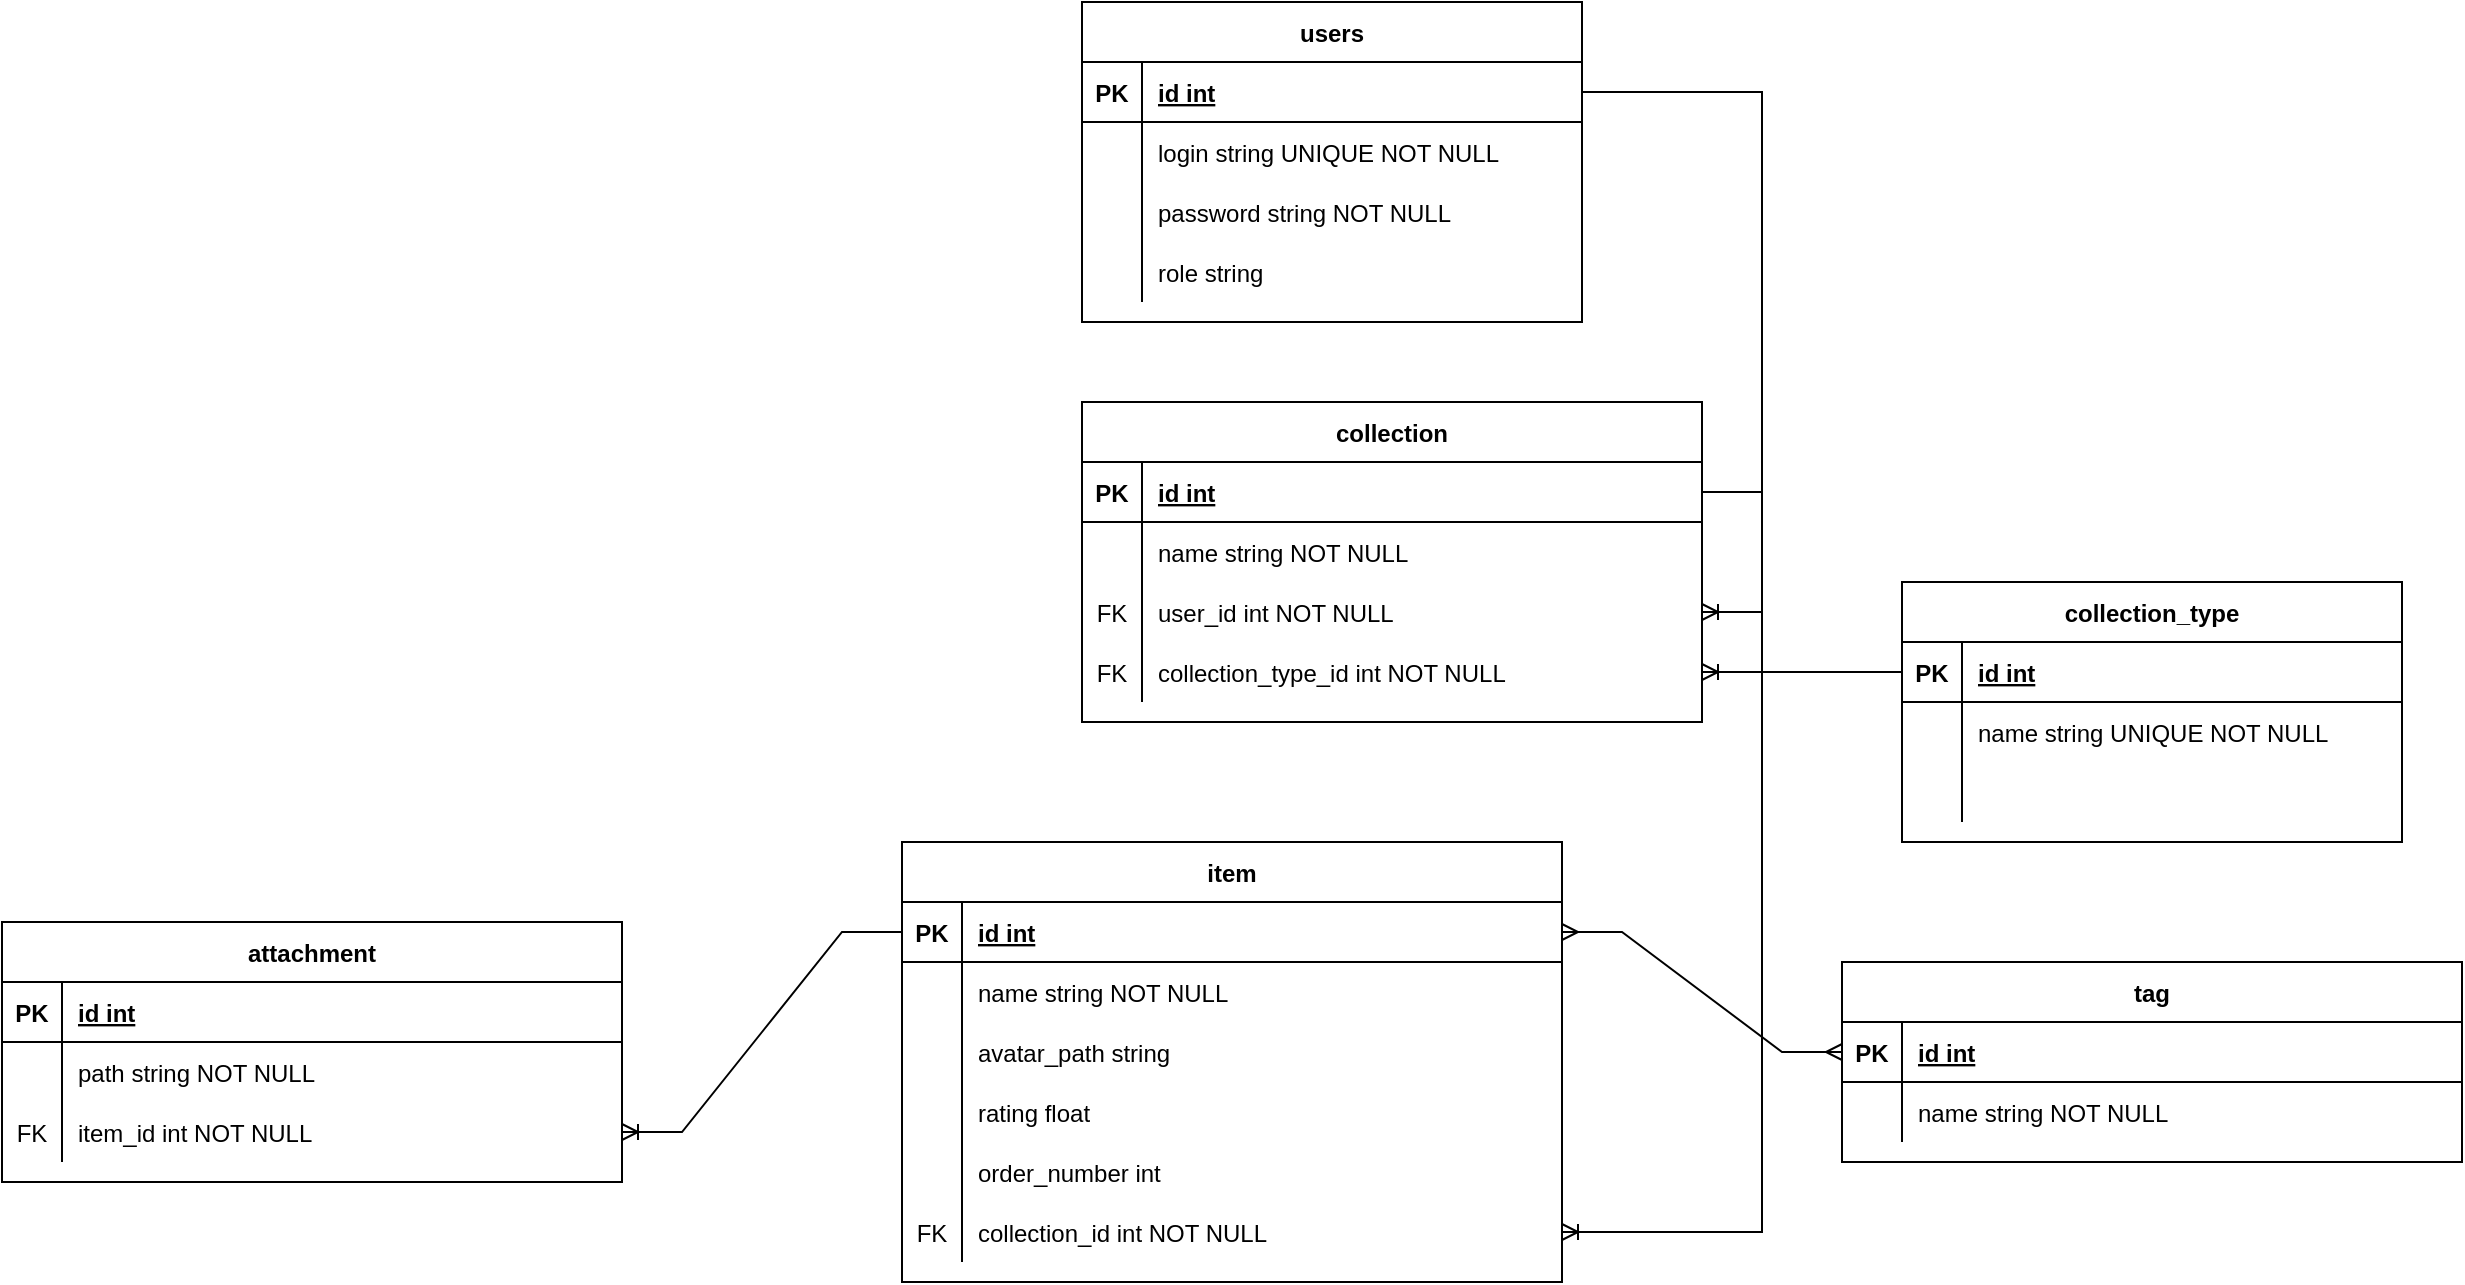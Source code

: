 <mxfile version="21.1.2" type="device">
  <diagram id="R2lEEEUBdFMjLlhIrx00" name="Page-1">
    <mxGraphModel dx="1886" dy="606" grid="1" gridSize="10" guides="1" tooltips="1" connect="1" arrows="1" fold="1" page="1" pageScale="1" pageWidth="850" pageHeight="1100" math="0" shadow="0" extFonts="Permanent Marker^https://fonts.googleapis.com/css?family=Permanent+Marker">
      <root>
        <mxCell id="0" />
        <mxCell id="1" parent="0" />
        <mxCell id="H_mdN8zblbXkC2umW1ZD-1" value="users" style="shape=table;startSize=30;container=1;collapsible=1;childLayout=tableLayout;fixedRows=1;rowLines=0;fontStyle=1;align=center;resizeLast=1;" parent="1" vertex="1">
          <mxGeometry x="130" y="40" width="250" height="160" as="geometry" />
        </mxCell>
        <mxCell id="H_mdN8zblbXkC2umW1ZD-2" value="" style="shape=partialRectangle;collapsible=0;dropTarget=0;pointerEvents=0;fillColor=none;points=[[0,0.5],[1,0.5]];portConstraint=eastwest;top=0;left=0;right=0;bottom=1;" parent="H_mdN8zblbXkC2umW1ZD-1" vertex="1">
          <mxGeometry y="30" width="250" height="30" as="geometry" />
        </mxCell>
        <mxCell id="H_mdN8zblbXkC2umW1ZD-3" value="PK" style="shape=partialRectangle;overflow=hidden;connectable=0;fillColor=none;top=0;left=0;bottom=0;right=0;fontStyle=1;" parent="H_mdN8zblbXkC2umW1ZD-2" vertex="1">
          <mxGeometry width="30" height="30" as="geometry">
            <mxRectangle width="30" height="30" as="alternateBounds" />
          </mxGeometry>
        </mxCell>
        <mxCell id="H_mdN8zblbXkC2umW1ZD-4" value="id int" style="shape=partialRectangle;overflow=hidden;connectable=0;fillColor=none;top=0;left=0;bottom=0;right=0;align=left;spacingLeft=6;fontStyle=5;" parent="H_mdN8zblbXkC2umW1ZD-2" vertex="1">
          <mxGeometry x="30" width="220" height="30" as="geometry">
            <mxRectangle width="220" height="30" as="alternateBounds" />
          </mxGeometry>
        </mxCell>
        <mxCell id="H_mdN8zblbXkC2umW1ZD-5" value="" style="shape=partialRectangle;collapsible=0;dropTarget=0;pointerEvents=0;fillColor=none;points=[[0,0.5],[1,0.5]];portConstraint=eastwest;top=0;left=0;right=0;bottom=0;" parent="H_mdN8zblbXkC2umW1ZD-1" vertex="1">
          <mxGeometry y="60" width="250" height="30" as="geometry" />
        </mxCell>
        <mxCell id="H_mdN8zblbXkC2umW1ZD-6" value="" style="shape=partialRectangle;overflow=hidden;connectable=0;fillColor=none;top=0;left=0;bottom=0;right=0;" parent="H_mdN8zblbXkC2umW1ZD-5" vertex="1">
          <mxGeometry width="30" height="30" as="geometry">
            <mxRectangle width="30" height="30" as="alternateBounds" />
          </mxGeometry>
        </mxCell>
        <mxCell id="H_mdN8zblbXkC2umW1ZD-7" value="login string UNIQUE NOT NULL" style="shape=partialRectangle;overflow=hidden;connectable=0;fillColor=none;top=0;left=0;bottom=0;right=0;align=left;spacingLeft=6;" parent="H_mdN8zblbXkC2umW1ZD-5" vertex="1">
          <mxGeometry x="30" width="220" height="30" as="geometry">
            <mxRectangle width="220" height="30" as="alternateBounds" />
          </mxGeometry>
        </mxCell>
        <mxCell id="H_mdN8zblbXkC2umW1ZD-8" value="" style="shape=partialRectangle;collapsible=0;dropTarget=0;pointerEvents=0;fillColor=none;points=[[0,0.5],[1,0.5]];portConstraint=eastwest;top=0;left=0;right=0;bottom=0;" parent="H_mdN8zblbXkC2umW1ZD-1" vertex="1">
          <mxGeometry y="90" width="250" height="30" as="geometry" />
        </mxCell>
        <mxCell id="H_mdN8zblbXkC2umW1ZD-9" value="" style="shape=partialRectangle;overflow=hidden;connectable=0;fillColor=none;top=0;left=0;bottom=0;right=0;" parent="H_mdN8zblbXkC2umW1ZD-8" vertex="1">
          <mxGeometry width="30" height="30" as="geometry">
            <mxRectangle width="30" height="30" as="alternateBounds" />
          </mxGeometry>
        </mxCell>
        <mxCell id="H_mdN8zblbXkC2umW1ZD-10" value="password string NOT NULL" style="shape=partialRectangle;overflow=hidden;connectable=0;fillColor=none;top=0;left=0;bottom=0;right=0;align=left;spacingLeft=6;" parent="H_mdN8zblbXkC2umW1ZD-8" vertex="1">
          <mxGeometry x="30" width="220" height="30" as="geometry">
            <mxRectangle width="220" height="30" as="alternateBounds" />
          </mxGeometry>
        </mxCell>
        <mxCell id="H_mdN8zblbXkC2umW1ZD-11" value="" style="shape=partialRectangle;collapsible=0;dropTarget=0;pointerEvents=0;fillColor=none;points=[[0,0.5],[1,0.5]];portConstraint=eastwest;top=0;left=0;right=0;bottom=0;" parent="H_mdN8zblbXkC2umW1ZD-1" vertex="1">
          <mxGeometry y="120" width="250" height="30" as="geometry" />
        </mxCell>
        <mxCell id="H_mdN8zblbXkC2umW1ZD-12" value="" style="shape=partialRectangle;overflow=hidden;connectable=0;fillColor=none;top=0;left=0;bottom=0;right=0;" parent="H_mdN8zblbXkC2umW1ZD-11" vertex="1">
          <mxGeometry width="30" height="30" as="geometry">
            <mxRectangle width="30" height="30" as="alternateBounds" />
          </mxGeometry>
        </mxCell>
        <mxCell id="H_mdN8zblbXkC2umW1ZD-13" value="role string" style="shape=partialRectangle;overflow=hidden;connectable=0;fillColor=none;top=0;left=0;bottom=0;right=0;align=left;spacingLeft=6;" parent="H_mdN8zblbXkC2umW1ZD-11" vertex="1">
          <mxGeometry x="30" width="220" height="30" as="geometry">
            <mxRectangle width="220" height="30" as="alternateBounds" />
          </mxGeometry>
        </mxCell>
        <mxCell id="H_mdN8zblbXkC2umW1ZD-14" value="collection_type" style="shape=table;startSize=30;container=1;collapsible=1;childLayout=tableLayout;fixedRows=1;rowLines=0;fontStyle=1;align=center;resizeLast=1;" parent="1" vertex="1">
          <mxGeometry x="540" y="330" width="250" height="130" as="geometry" />
        </mxCell>
        <mxCell id="H_mdN8zblbXkC2umW1ZD-15" value="" style="shape=partialRectangle;collapsible=0;dropTarget=0;pointerEvents=0;fillColor=none;points=[[0,0.5],[1,0.5]];portConstraint=eastwest;top=0;left=0;right=0;bottom=1;" parent="H_mdN8zblbXkC2umW1ZD-14" vertex="1">
          <mxGeometry y="30" width="250" height="30" as="geometry" />
        </mxCell>
        <mxCell id="H_mdN8zblbXkC2umW1ZD-16" value="PK" style="shape=partialRectangle;overflow=hidden;connectable=0;fillColor=none;top=0;left=0;bottom=0;right=0;fontStyle=1;" parent="H_mdN8zblbXkC2umW1ZD-15" vertex="1">
          <mxGeometry width="30" height="30" as="geometry">
            <mxRectangle width="30" height="30" as="alternateBounds" />
          </mxGeometry>
        </mxCell>
        <mxCell id="H_mdN8zblbXkC2umW1ZD-17" value="id int" style="shape=partialRectangle;overflow=hidden;connectable=0;fillColor=none;top=0;left=0;bottom=0;right=0;align=left;spacingLeft=6;fontStyle=5;" parent="H_mdN8zblbXkC2umW1ZD-15" vertex="1">
          <mxGeometry x="30" width="220" height="30" as="geometry">
            <mxRectangle width="220" height="30" as="alternateBounds" />
          </mxGeometry>
        </mxCell>
        <mxCell id="H_mdN8zblbXkC2umW1ZD-18" value="" style="shape=partialRectangle;collapsible=0;dropTarget=0;pointerEvents=0;fillColor=none;points=[[0,0.5],[1,0.5]];portConstraint=eastwest;top=0;left=0;right=0;bottom=0;" parent="H_mdN8zblbXkC2umW1ZD-14" vertex="1">
          <mxGeometry y="60" width="250" height="30" as="geometry" />
        </mxCell>
        <mxCell id="H_mdN8zblbXkC2umW1ZD-19" value="" style="shape=partialRectangle;overflow=hidden;connectable=0;fillColor=none;top=0;left=0;bottom=0;right=0;" parent="H_mdN8zblbXkC2umW1ZD-18" vertex="1">
          <mxGeometry width="30" height="30" as="geometry">
            <mxRectangle width="30" height="30" as="alternateBounds" />
          </mxGeometry>
        </mxCell>
        <mxCell id="H_mdN8zblbXkC2umW1ZD-20" value="name string UNIQUE NOT NULL" style="shape=partialRectangle;overflow=hidden;connectable=0;fillColor=none;top=0;left=0;bottom=0;right=0;align=left;spacingLeft=6;" parent="H_mdN8zblbXkC2umW1ZD-18" vertex="1">
          <mxGeometry x="30" width="220" height="30" as="geometry">
            <mxRectangle width="220" height="30" as="alternateBounds" />
          </mxGeometry>
        </mxCell>
        <mxCell id="H_mdN8zblbXkC2umW1ZD-21" value="" style="shape=partialRectangle;collapsible=0;dropTarget=0;pointerEvents=0;fillColor=none;points=[[0,0.5],[1,0.5]];portConstraint=eastwest;top=0;left=0;right=0;bottom=0;" parent="H_mdN8zblbXkC2umW1ZD-14" vertex="1">
          <mxGeometry y="90" width="250" height="30" as="geometry" />
        </mxCell>
        <mxCell id="H_mdN8zblbXkC2umW1ZD-22" value="" style="shape=partialRectangle;overflow=hidden;connectable=0;fillColor=none;top=0;left=0;bottom=0;right=0;" parent="H_mdN8zblbXkC2umW1ZD-21" vertex="1">
          <mxGeometry width="30" height="30" as="geometry">
            <mxRectangle width="30" height="30" as="alternateBounds" />
          </mxGeometry>
        </mxCell>
        <mxCell id="H_mdN8zblbXkC2umW1ZD-23" value="" style="shape=partialRectangle;overflow=hidden;connectable=0;fillColor=none;top=0;left=0;bottom=0;right=0;align=left;spacingLeft=6;" parent="H_mdN8zblbXkC2umW1ZD-21" vertex="1">
          <mxGeometry x="30" width="220" height="30" as="geometry">
            <mxRectangle width="220" height="30" as="alternateBounds" />
          </mxGeometry>
        </mxCell>
        <mxCell id="H_mdN8zblbXkC2umW1ZD-24" value="collection" style="shape=table;startSize=30;container=1;collapsible=1;childLayout=tableLayout;fixedRows=1;rowLines=0;fontStyle=1;align=center;resizeLast=1;" parent="1" vertex="1">
          <mxGeometry x="130" y="240" width="310" height="160" as="geometry" />
        </mxCell>
        <mxCell id="H_mdN8zblbXkC2umW1ZD-25" value="" style="shape=partialRectangle;collapsible=0;dropTarget=0;pointerEvents=0;fillColor=none;points=[[0,0.5],[1,0.5]];portConstraint=eastwest;top=0;left=0;right=0;bottom=1;" parent="H_mdN8zblbXkC2umW1ZD-24" vertex="1">
          <mxGeometry y="30" width="310" height="30" as="geometry" />
        </mxCell>
        <mxCell id="H_mdN8zblbXkC2umW1ZD-26" value="PK" style="shape=partialRectangle;overflow=hidden;connectable=0;fillColor=none;top=0;left=0;bottom=0;right=0;fontStyle=1;" parent="H_mdN8zblbXkC2umW1ZD-25" vertex="1">
          <mxGeometry width="30" height="30" as="geometry">
            <mxRectangle width="30" height="30" as="alternateBounds" />
          </mxGeometry>
        </mxCell>
        <mxCell id="H_mdN8zblbXkC2umW1ZD-27" value="id int" style="shape=partialRectangle;overflow=hidden;connectable=0;fillColor=none;top=0;left=0;bottom=0;right=0;align=left;spacingLeft=6;fontStyle=5;" parent="H_mdN8zblbXkC2umW1ZD-25" vertex="1">
          <mxGeometry x="30" width="280" height="30" as="geometry">
            <mxRectangle width="280" height="30" as="alternateBounds" />
          </mxGeometry>
        </mxCell>
        <mxCell id="H_mdN8zblbXkC2umW1ZD-28" value="" style="shape=partialRectangle;collapsible=0;dropTarget=0;pointerEvents=0;fillColor=none;points=[[0,0.5],[1,0.5]];portConstraint=eastwest;top=0;left=0;right=0;bottom=0;" parent="H_mdN8zblbXkC2umW1ZD-24" vertex="1">
          <mxGeometry y="60" width="310" height="30" as="geometry" />
        </mxCell>
        <mxCell id="H_mdN8zblbXkC2umW1ZD-29" value="" style="shape=partialRectangle;overflow=hidden;connectable=0;fillColor=none;top=0;left=0;bottom=0;right=0;" parent="H_mdN8zblbXkC2umW1ZD-28" vertex="1">
          <mxGeometry width="30" height="30" as="geometry">
            <mxRectangle width="30" height="30" as="alternateBounds" />
          </mxGeometry>
        </mxCell>
        <mxCell id="H_mdN8zblbXkC2umW1ZD-30" value="name string NOT NULL" style="shape=partialRectangle;overflow=hidden;connectable=0;fillColor=none;top=0;left=0;bottom=0;right=0;align=left;spacingLeft=6;" parent="H_mdN8zblbXkC2umW1ZD-28" vertex="1">
          <mxGeometry x="30" width="280" height="30" as="geometry">
            <mxRectangle width="280" height="30" as="alternateBounds" />
          </mxGeometry>
        </mxCell>
        <mxCell id="H_mdN8zblbXkC2umW1ZD-40" value="" style="shape=partialRectangle;collapsible=0;dropTarget=0;pointerEvents=0;fillColor=none;points=[[0,0.5],[1,0.5]];portConstraint=eastwest;top=0;left=0;right=0;bottom=0;" parent="H_mdN8zblbXkC2umW1ZD-24" vertex="1">
          <mxGeometry y="90" width="310" height="30" as="geometry" />
        </mxCell>
        <mxCell id="H_mdN8zblbXkC2umW1ZD-41" value="FK" style="shape=partialRectangle;overflow=hidden;connectable=0;fillColor=none;top=0;left=0;bottom=0;right=0;" parent="H_mdN8zblbXkC2umW1ZD-40" vertex="1">
          <mxGeometry width="30" height="30" as="geometry">
            <mxRectangle width="30" height="30" as="alternateBounds" />
          </mxGeometry>
        </mxCell>
        <mxCell id="H_mdN8zblbXkC2umW1ZD-42" value="user_id int NOT NULL" style="shape=partialRectangle;overflow=hidden;connectable=0;fillColor=none;top=0;left=0;bottom=0;right=0;align=left;spacingLeft=6;" parent="H_mdN8zblbXkC2umW1ZD-40" vertex="1">
          <mxGeometry x="30" width="280" height="30" as="geometry">
            <mxRectangle width="280" height="30" as="alternateBounds" />
          </mxGeometry>
        </mxCell>
        <mxCell id="H_mdN8zblbXkC2umW1ZD-43" value="" style="shape=partialRectangle;collapsible=0;dropTarget=0;pointerEvents=0;fillColor=none;points=[[0,0.5],[1,0.5]];portConstraint=eastwest;top=0;left=0;right=0;bottom=0;" parent="H_mdN8zblbXkC2umW1ZD-24" vertex="1">
          <mxGeometry y="120" width="310" height="30" as="geometry" />
        </mxCell>
        <mxCell id="H_mdN8zblbXkC2umW1ZD-44" value="FK" style="shape=partialRectangle;overflow=hidden;connectable=0;fillColor=none;top=0;left=0;bottom=0;right=0;" parent="H_mdN8zblbXkC2umW1ZD-43" vertex="1">
          <mxGeometry width="30" height="30" as="geometry">
            <mxRectangle width="30" height="30" as="alternateBounds" />
          </mxGeometry>
        </mxCell>
        <mxCell id="H_mdN8zblbXkC2umW1ZD-45" value="collection_type_id int NOT NULL" style="shape=partialRectangle;overflow=hidden;connectable=0;fillColor=none;top=0;left=0;bottom=0;right=0;align=left;spacingLeft=6;" parent="H_mdN8zblbXkC2umW1ZD-43" vertex="1">
          <mxGeometry x="30" width="280" height="30" as="geometry">
            <mxRectangle width="280" height="30" as="alternateBounds" />
          </mxGeometry>
        </mxCell>
        <mxCell id="H_mdN8zblbXkC2umW1ZD-47" value="" style="edgeStyle=entityRelationEdgeStyle;fontSize=12;html=1;endArrow=ERoneToMany;rounded=0;" parent="1" source="H_mdN8zblbXkC2umW1ZD-2" target="H_mdN8zblbXkC2umW1ZD-40" edge="1">
          <mxGeometry width="100" height="100" relative="1" as="geometry">
            <mxPoint x="290" y="770" as="sourcePoint" />
            <mxPoint x="390" y="670" as="targetPoint" />
          </mxGeometry>
        </mxCell>
        <mxCell id="H_mdN8zblbXkC2umW1ZD-48" value="" style="edgeStyle=entityRelationEdgeStyle;fontSize=12;html=1;endArrow=ERoneToMany;rounded=0;" parent="1" source="H_mdN8zblbXkC2umW1ZD-15" target="H_mdN8zblbXkC2umW1ZD-43" edge="1">
          <mxGeometry width="100" height="100" relative="1" as="geometry">
            <mxPoint x="230" y="575" as="sourcePoint" />
            <mxPoint x="280" y="965" as="targetPoint" />
          </mxGeometry>
        </mxCell>
        <mxCell id="H_mdN8zblbXkC2umW1ZD-50" value="item" style="shape=table;startSize=30;container=1;collapsible=1;childLayout=tableLayout;fixedRows=1;rowLines=0;fontStyle=1;align=center;resizeLast=1;" parent="1" vertex="1">
          <mxGeometry x="40" y="460" width="330" height="220" as="geometry" />
        </mxCell>
        <mxCell id="H_mdN8zblbXkC2umW1ZD-51" value="" style="shape=partialRectangle;collapsible=0;dropTarget=0;pointerEvents=0;fillColor=none;points=[[0,0.5],[1,0.5]];portConstraint=eastwest;top=0;left=0;right=0;bottom=1;" parent="H_mdN8zblbXkC2umW1ZD-50" vertex="1">
          <mxGeometry y="30" width="330" height="30" as="geometry" />
        </mxCell>
        <mxCell id="H_mdN8zblbXkC2umW1ZD-52" value="PK" style="shape=partialRectangle;overflow=hidden;connectable=0;fillColor=none;top=0;left=0;bottom=0;right=0;fontStyle=1;" parent="H_mdN8zblbXkC2umW1ZD-51" vertex="1">
          <mxGeometry width="30" height="30" as="geometry">
            <mxRectangle width="30" height="30" as="alternateBounds" />
          </mxGeometry>
        </mxCell>
        <mxCell id="H_mdN8zblbXkC2umW1ZD-53" value="id int" style="shape=partialRectangle;overflow=hidden;connectable=0;fillColor=none;top=0;left=0;bottom=0;right=0;align=left;spacingLeft=6;fontStyle=5;" parent="H_mdN8zblbXkC2umW1ZD-51" vertex="1">
          <mxGeometry x="30" width="300" height="30" as="geometry">
            <mxRectangle width="300" height="30" as="alternateBounds" />
          </mxGeometry>
        </mxCell>
        <mxCell id="H_mdN8zblbXkC2umW1ZD-54" value="" style="shape=partialRectangle;collapsible=0;dropTarget=0;pointerEvents=0;fillColor=none;points=[[0,0.5],[1,0.5]];portConstraint=eastwest;top=0;left=0;right=0;bottom=0;" parent="H_mdN8zblbXkC2umW1ZD-50" vertex="1">
          <mxGeometry y="60" width="330" height="30" as="geometry" />
        </mxCell>
        <mxCell id="H_mdN8zblbXkC2umW1ZD-55" value="" style="shape=partialRectangle;overflow=hidden;connectable=0;fillColor=none;top=0;left=0;bottom=0;right=0;" parent="H_mdN8zblbXkC2umW1ZD-54" vertex="1">
          <mxGeometry width="30" height="30" as="geometry">
            <mxRectangle width="30" height="30" as="alternateBounds" />
          </mxGeometry>
        </mxCell>
        <mxCell id="H_mdN8zblbXkC2umW1ZD-56" value="name string NOT NULL" style="shape=partialRectangle;overflow=hidden;connectable=0;fillColor=none;top=0;left=0;bottom=0;right=0;align=left;spacingLeft=6;" parent="H_mdN8zblbXkC2umW1ZD-54" vertex="1">
          <mxGeometry x="30" width="300" height="30" as="geometry">
            <mxRectangle width="300" height="30" as="alternateBounds" />
          </mxGeometry>
        </mxCell>
        <mxCell id="H_mdN8zblbXkC2umW1ZD-57" value="" style="shape=partialRectangle;collapsible=0;dropTarget=0;pointerEvents=0;fillColor=none;points=[[0,0.5],[1,0.5]];portConstraint=eastwest;top=0;left=0;right=0;bottom=0;" parent="H_mdN8zblbXkC2umW1ZD-50" vertex="1">
          <mxGeometry y="90" width="330" height="30" as="geometry" />
        </mxCell>
        <mxCell id="H_mdN8zblbXkC2umW1ZD-58" value="" style="shape=partialRectangle;overflow=hidden;connectable=0;fillColor=none;top=0;left=0;bottom=0;right=0;" parent="H_mdN8zblbXkC2umW1ZD-57" vertex="1">
          <mxGeometry width="30" height="30" as="geometry">
            <mxRectangle width="30" height="30" as="alternateBounds" />
          </mxGeometry>
        </mxCell>
        <mxCell id="H_mdN8zblbXkC2umW1ZD-59" value="avatar_path string" style="shape=partialRectangle;overflow=hidden;connectable=0;fillColor=none;top=0;left=0;bottom=0;right=0;align=left;spacingLeft=6;" parent="H_mdN8zblbXkC2umW1ZD-57" vertex="1">
          <mxGeometry x="30" width="300" height="30" as="geometry">
            <mxRectangle width="300" height="30" as="alternateBounds" />
          </mxGeometry>
        </mxCell>
        <mxCell id="H_mdN8zblbXkC2umW1ZD-60" value="" style="shape=partialRectangle;collapsible=0;dropTarget=0;pointerEvents=0;fillColor=none;points=[[0,0.5],[1,0.5]];portConstraint=eastwest;top=0;left=0;right=0;bottom=0;" parent="H_mdN8zblbXkC2umW1ZD-50" vertex="1">
          <mxGeometry y="120" width="330" height="30" as="geometry" />
        </mxCell>
        <mxCell id="H_mdN8zblbXkC2umW1ZD-61" value="" style="shape=partialRectangle;overflow=hidden;connectable=0;fillColor=none;top=0;left=0;bottom=0;right=0;" parent="H_mdN8zblbXkC2umW1ZD-60" vertex="1">
          <mxGeometry width="30" height="30" as="geometry">
            <mxRectangle width="30" height="30" as="alternateBounds" />
          </mxGeometry>
        </mxCell>
        <mxCell id="H_mdN8zblbXkC2umW1ZD-62" value="rating float" style="shape=partialRectangle;overflow=hidden;connectable=0;fillColor=none;top=0;left=0;bottom=0;right=0;align=left;spacingLeft=6;" parent="H_mdN8zblbXkC2umW1ZD-60" vertex="1">
          <mxGeometry x="30" width="300" height="30" as="geometry">
            <mxRectangle width="300" height="30" as="alternateBounds" />
          </mxGeometry>
        </mxCell>
        <mxCell id="H_mdN8zblbXkC2umW1ZD-63" value="" style="shape=partialRectangle;collapsible=0;dropTarget=0;pointerEvents=0;fillColor=none;points=[[0,0.5],[1,0.5]];portConstraint=eastwest;top=0;left=0;right=0;bottom=0;" parent="H_mdN8zblbXkC2umW1ZD-50" vertex="1">
          <mxGeometry y="150" width="330" height="30" as="geometry" />
        </mxCell>
        <mxCell id="H_mdN8zblbXkC2umW1ZD-64" value="" style="shape=partialRectangle;overflow=hidden;connectable=0;fillColor=none;top=0;left=0;bottom=0;right=0;" parent="H_mdN8zblbXkC2umW1ZD-63" vertex="1">
          <mxGeometry width="30" height="30" as="geometry">
            <mxRectangle width="30" height="30" as="alternateBounds" />
          </mxGeometry>
        </mxCell>
        <mxCell id="H_mdN8zblbXkC2umW1ZD-65" value="order_number int " style="shape=partialRectangle;overflow=hidden;connectable=0;fillColor=none;top=0;left=0;bottom=0;right=0;align=left;spacingLeft=6;" parent="H_mdN8zblbXkC2umW1ZD-63" vertex="1">
          <mxGeometry x="30" width="300" height="30" as="geometry">
            <mxRectangle width="300" height="30" as="alternateBounds" />
          </mxGeometry>
        </mxCell>
        <mxCell id="H_mdN8zblbXkC2umW1ZD-69" value="" style="shape=partialRectangle;collapsible=0;dropTarget=0;pointerEvents=0;fillColor=none;points=[[0,0.5],[1,0.5]];portConstraint=eastwest;top=0;left=0;right=0;bottom=0;" parent="H_mdN8zblbXkC2umW1ZD-50" vertex="1">
          <mxGeometry y="180" width="330" height="30" as="geometry" />
        </mxCell>
        <mxCell id="H_mdN8zblbXkC2umW1ZD-70" value="FK" style="shape=partialRectangle;overflow=hidden;connectable=0;fillColor=none;top=0;left=0;bottom=0;right=0;" parent="H_mdN8zblbXkC2umW1ZD-69" vertex="1">
          <mxGeometry width="30" height="30" as="geometry">
            <mxRectangle width="30" height="30" as="alternateBounds" />
          </mxGeometry>
        </mxCell>
        <mxCell id="H_mdN8zblbXkC2umW1ZD-71" value="collection_id int NOT NULL" style="shape=partialRectangle;overflow=hidden;connectable=0;fillColor=none;top=0;left=0;bottom=0;right=0;align=left;spacingLeft=6;" parent="H_mdN8zblbXkC2umW1ZD-69" vertex="1">
          <mxGeometry x="30" width="300" height="30" as="geometry">
            <mxRectangle width="300" height="30" as="alternateBounds" />
          </mxGeometry>
        </mxCell>
        <mxCell id="H_mdN8zblbXkC2umW1ZD-72" value="attachment" style="shape=table;startSize=30;container=1;collapsible=1;childLayout=tableLayout;fixedRows=1;rowLines=0;fontStyle=1;align=center;resizeLast=1;" parent="1" vertex="1">
          <mxGeometry x="-410" y="500" width="310" height="130" as="geometry" />
        </mxCell>
        <mxCell id="H_mdN8zblbXkC2umW1ZD-73" value="" style="shape=partialRectangle;collapsible=0;dropTarget=0;pointerEvents=0;fillColor=none;points=[[0,0.5],[1,0.5]];portConstraint=eastwest;top=0;left=0;right=0;bottom=1;" parent="H_mdN8zblbXkC2umW1ZD-72" vertex="1">
          <mxGeometry y="30" width="310" height="30" as="geometry" />
        </mxCell>
        <mxCell id="H_mdN8zblbXkC2umW1ZD-74" value="PK" style="shape=partialRectangle;overflow=hidden;connectable=0;fillColor=none;top=0;left=0;bottom=0;right=0;fontStyle=1;" parent="H_mdN8zblbXkC2umW1ZD-73" vertex="1">
          <mxGeometry width="30" height="30" as="geometry">
            <mxRectangle width="30" height="30" as="alternateBounds" />
          </mxGeometry>
        </mxCell>
        <mxCell id="H_mdN8zblbXkC2umW1ZD-75" value="id int" style="shape=partialRectangle;overflow=hidden;connectable=0;fillColor=none;top=0;left=0;bottom=0;right=0;align=left;spacingLeft=6;fontStyle=5;" parent="H_mdN8zblbXkC2umW1ZD-73" vertex="1">
          <mxGeometry x="30" width="280" height="30" as="geometry">
            <mxRectangle width="280" height="30" as="alternateBounds" />
          </mxGeometry>
        </mxCell>
        <mxCell id="H_mdN8zblbXkC2umW1ZD-76" value="" style="shape=partialRectangle;collapsible=0;dropTarget=0;pointerEvents=0;fillColor=none;points=[[0,0.5],[1,0.5]];portConstraint=eastwest;top=0;left=0;right=0;bottom=0;" parent="H_mdN8zblbXkC2umW1ZD-72" vertex="1">
          <mxGeometry y="60" width="310" height="30" as="geometry" />
        </mxCell>
        <mxCell id="H_mdN8zblbXkC2umW1ZD-77" value="" style="shape=partialRectangle;overflow=hidden;connectable=0;fillColor=none;top=0;left=0;bottom=0;right=0;" parent="H_mdN8zblbXkC2umW1ZD-76" vertex="1">
          <mxGeometry width="30" height="30" as="geometry">
            <mxRectangle width="30" height="30" as="alternateBounds" />
          </mxGeometry>
        </mxCell>
        <mxCell id="H_mdN8zblbXkC2umW1ZD-78" value="path string NOT NULL" style="shape=partialRectangle;overflow=hidden;connectable=0;fillColor=none;top=0;left=0;bottom=0;right=0;align=left;spacingLeft=6;" parent="H_mdN8zblbXkC2umW1ZD-76" vertex="1">
          <mxGeometry x="30" width="280" height="30" as="geometry">
            <mxRectangle width="280" height="30" as="alternateBounds" />
          </mxGeometry>
        </mxCell>
        <mxCell id="H_mdN8zblbXkC2umW1ZD-88" value="" style="shape=partialRectangle;collapsible=0;dropTarget=0;pointerEvents=0;fillColor=none;points=[[0,0.5],[1,0.5]];portConstraint=eastwest;top=0;left=0;right=0;bottom=0;" parent="H_mdN8zblbXkC2umW1ZD-72" vertex="1">
          <mxGeometry y="90" width="310" height="30" as="geometry" />
        </mxCell>
        <mxCell id="H_mdN8zblbXkC2umW1ZD-89" value="FK" style="shape=partialRectangle;overflow=hidden;connectable=0;fillColor=none;top=0;left=0;bottom=0;right=0;" parent="H_mdN8zblbXkC2umW1ZD-88" vertex="1">
          <mxGeometry width="30" height="30" as="geometry">
            <mxRectangle width="30" height="30" as="alternateBounds" />
          </mxGeometry>
        </mxCell>
        <mxCell id="H_mdN8zblbXkC2umW1ZD-90" value="item_id int NOT NULL" style="shape=partialRectangle;overflow=hidden;connectable=0;fillColor=none;top=0;left=0;bottom=0;right=0;align=left;spacingLeft=6;" parent="H_mdN8zblbXkC2umW1ZD-88" vertex="1">
          <mxGeometry x="30" width="280" height="30" as="geometry">
            <mxRectangle width="280" height="30" as="alternateBounds" />
          </mxGeometry>
        </mxCell>
        <mxCell id="H_mdN8zblbXkC2umW1ZD-91" value="" style="edgeStyle=entityRelationEdgeStyle;fontSize=12;html=1;endArrow=ERoneToMany;rounded=0;" parent="1" source="H_mdN8zblbXkC2umW1ZD-51" target="H_mdN8zblbXkC2umW1ZD-88" edge="1">
          <mxGeometry width="100" height="100" relative="1" as="geometry">
            <mxPoint x="430" y="665" as="sourcePoint" />
            <mxPoint x="470" y="620" as="targetPoint" />
          </mxGeometry>
        </mxCell>
        <mxCell id="H_mdN8zblbXkC2umW1ZD-92" value="" style="edgeStyle=entityRelationEdgeStyle;fontSize=12;html=1;endArrow=ERoneToMany;rounded=0;" parent="1" source="H_mdN8zblbXkC2umW1ZD-25" target="H_mdN8zblbXkC2umW1ZD-69" edge="1">
          <mxGeometry width="100" height="100" relative="1" as="geometry">
            <mxPoint x="370" y="820" as="sourcePoint" />
            <mxPoint x="470" y="720" as="targetPoint" />
          </mxGeometry>
        </mxCell>
        <mxCell id="H_mdN8zblbXkC2umW1ZD-106" value="tag" style="shape=table;startSize=30;container=1;collapsible=1;childLayout=tableLayout;fixedRows=1;rowLines=0;fontStyle=1;align=center;resizeLast=1;" parent="1" vertex="1">
          <mxGeometry x="510" y="520" width="310" height="100" as="geometry" />
        </mxCell>
        <mxCell id="H_mdN8zblbXkC2umW1ZD-107" value="" style="shape=partialRectangle;collapsible=0;dropTarget=0;pointerEvents=0;fillColor=none;points=[[0,0.5],[1,0.5]];portConstraint=eastwest;top=0;left=0;right=0;bottom=1;" parent="H_mdN8zblbXkC2umW1ZD-106" vertex="1">
          <mxGeometry y="30" width="310" height="30" as="geometry" />
        </mxCell>
        <mxCell id="H_mdN8zblbXkC2umW1ZD-108" value="PK" style="shape=partialRectangle;overflow=hidden;connectable=0;fillColor=none;top=0;left=0;bottom=0;right=0;fontStyle=1;" parent="H_mdN8zblbXkC2umW1ZD-107" vertex="1">
          <mxGeometry width="30" height="30" as="geometry">
            <mxRectangle width="30" height="30" as="alternateBounds" />
          </mxGeometry>
        </mxCell>
        <mxCell id="H_mdN8zblbXkC2umW1ZD-109" value="id int" style="shape=partialRectangle;overflow=hidden;connectable=0;fillColor=none;top=0;left=0;bottom=0;right=0;align=left;spacingLeft=6;fontStyle=5;" parent="H_mdN8zblbXkC2umW1ZD-107" vertex="1">
          <mxGeometry x="30" width="280" height="30" as="geometry">
            <mxRectangle width="280" height="30" as="alternateBounds" />
          </mxGeometry>
        </mxCell>
        <mxCell id="H_mdN8zblbXkC2umW1ZD-110" value="" style="shape=partialRectangle;collapsible=0;dropTarget=0;pointerEvents=0;fillColor=none;points=[[0,0.5],[1,0.5]];portConstraint=eastwest;top=0;left=0;right=0;bottom=0;" parent="H_mdN8zblbXkC2umW1ZD-106" vertex="1">
          <mxGeometry y="60" width="310" height="30" as="geometry" />
        </mxCell>
        <mxCell id="H_mdN8zblbXkC2umW1ZD-111" value="" style="shape=partialRectangle;overflow=hidden;connectable=0;fillColor=none;top=0;left=0;bottom=0;right=0;" parent="H_mdN8zblbXkC2umW1ZD-110" vertex="1">
          <mxGeometry width="30" height="30" as="geometry">
            <mxRectangle width="30" height="30" as="alternateBounds" />
          </mxGeometry>
        </mxCell>
        <mxCell id="H_mdN8zblbXkC2umW1ZD-112" value="name string NOT NULL" style="shape=partialRectangle;overflow=hidden;connectable=0;fillColor=none;top=0;left=0;bottom=0;right=0;align=left;spacingLeft=6;" parent="H_mdN8zblbXkC2umW1ZD-110" vertex="1">
          <mxGeometry x="30" width="280" height="30" as="geometry">
            <mxRectangle width="280" height="30" as="alternateBounds" />
          </mxGeometry>
        </mxCell>
        <mxCell id="7VCuUlAk-9C58Q5yaDP1-1" value="" style="edgeStyle=entityRelationEdgeStyle;fontSize=12;html=1;endArrow=ERmany;startArrow=ERmany;rounded=0;" edge="1" parent="1" source="H_mdN8zblbXkC2umW1ZD-51" target="H_mdN8zblbXkC2umW1ZD-107">
          <mxGeometry width="100" height="100" relative="1" as="geometry">
            <mxPoint x="330" y="680" as="sourcePoint" />
            <mxPoint x="430" y="580" as="targetPoint" />
          </mxGeometry>
        </mxCell>
      </root>
    </mxGraphModel>
  </diagram>
</mxfile>
